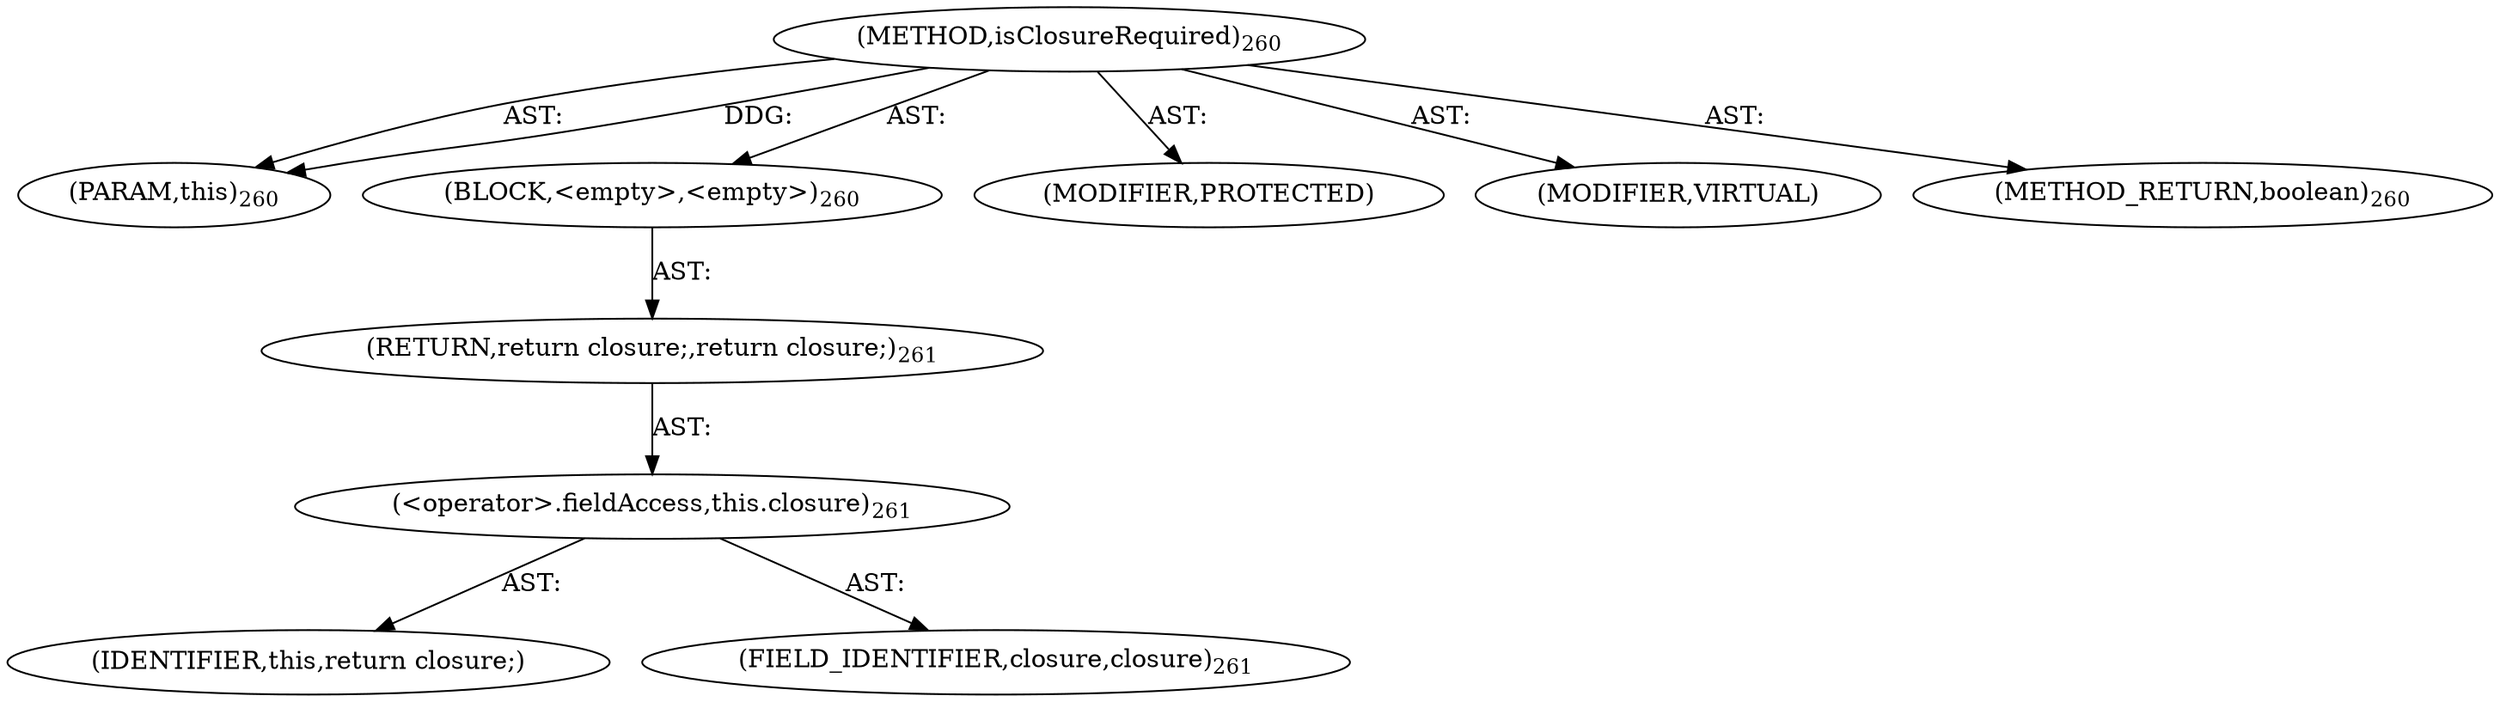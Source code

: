 digraph "isClosureRequired" {  
"111669149708" [label = <(METHOD,isClosureRequired)<SUB>260</SUB>> ]
"115964117012" [label = <(PARAM,this)<SUB>260</SUB>> ]
"25769803796" [label = <(BLOCK,&lt;empty&gt;,&lt;empty&gt;)<SUB>260</SUB>> ]
"146028888072" [label = <(RETURN,return closure;,return closure;)<SUB>261</SUB>> ]
"30064771161" [label = <(&lt;operator&gt;.fieldAccess,this.closure)<SUB>261</SUB>> ]
"68719476793" [label = <(IDENTIFIER,this,return closure;)> ]
"55834574880" [label = <(FIELD_IDENTIFIER,closure,closure)<SUB>261</SUB>> ]
"133143986209" [label = <(MODIFIER,PROTECTED)> ]
"133143986210" [label = <(MODIFIER,VIRTUAL)> ]
"128849018892" [label = <(METHOD_RETURN,boolean)<SUB>260</SUB>> ]
  "111669149708" -> "115964117012"  [ label = "AST: "] 
  "111669149708" -> "25769803796"  [ label = "AST: "] 
  "111669149708" -> "133143986209"  [ label = "AST: "] 
  "111669149708" -> "133143986210"  [ label = "AST: "] 
  "111669149708" -> "128849018892"  [ label = "AST: "] 
  "25769803796" -> "146028888072"  [ label = "AST: "] 
  "146028888072" -> "30064771161"  [ label = "AST: "] 
  "30064771161" -> "68719476793"  [ label = "AST: "] 
  "30064771161" -> "55834574880"  [ label = "AST: "] 
  "111669149708" -> "115964117012"  [ label = "DDG: "] 
}
